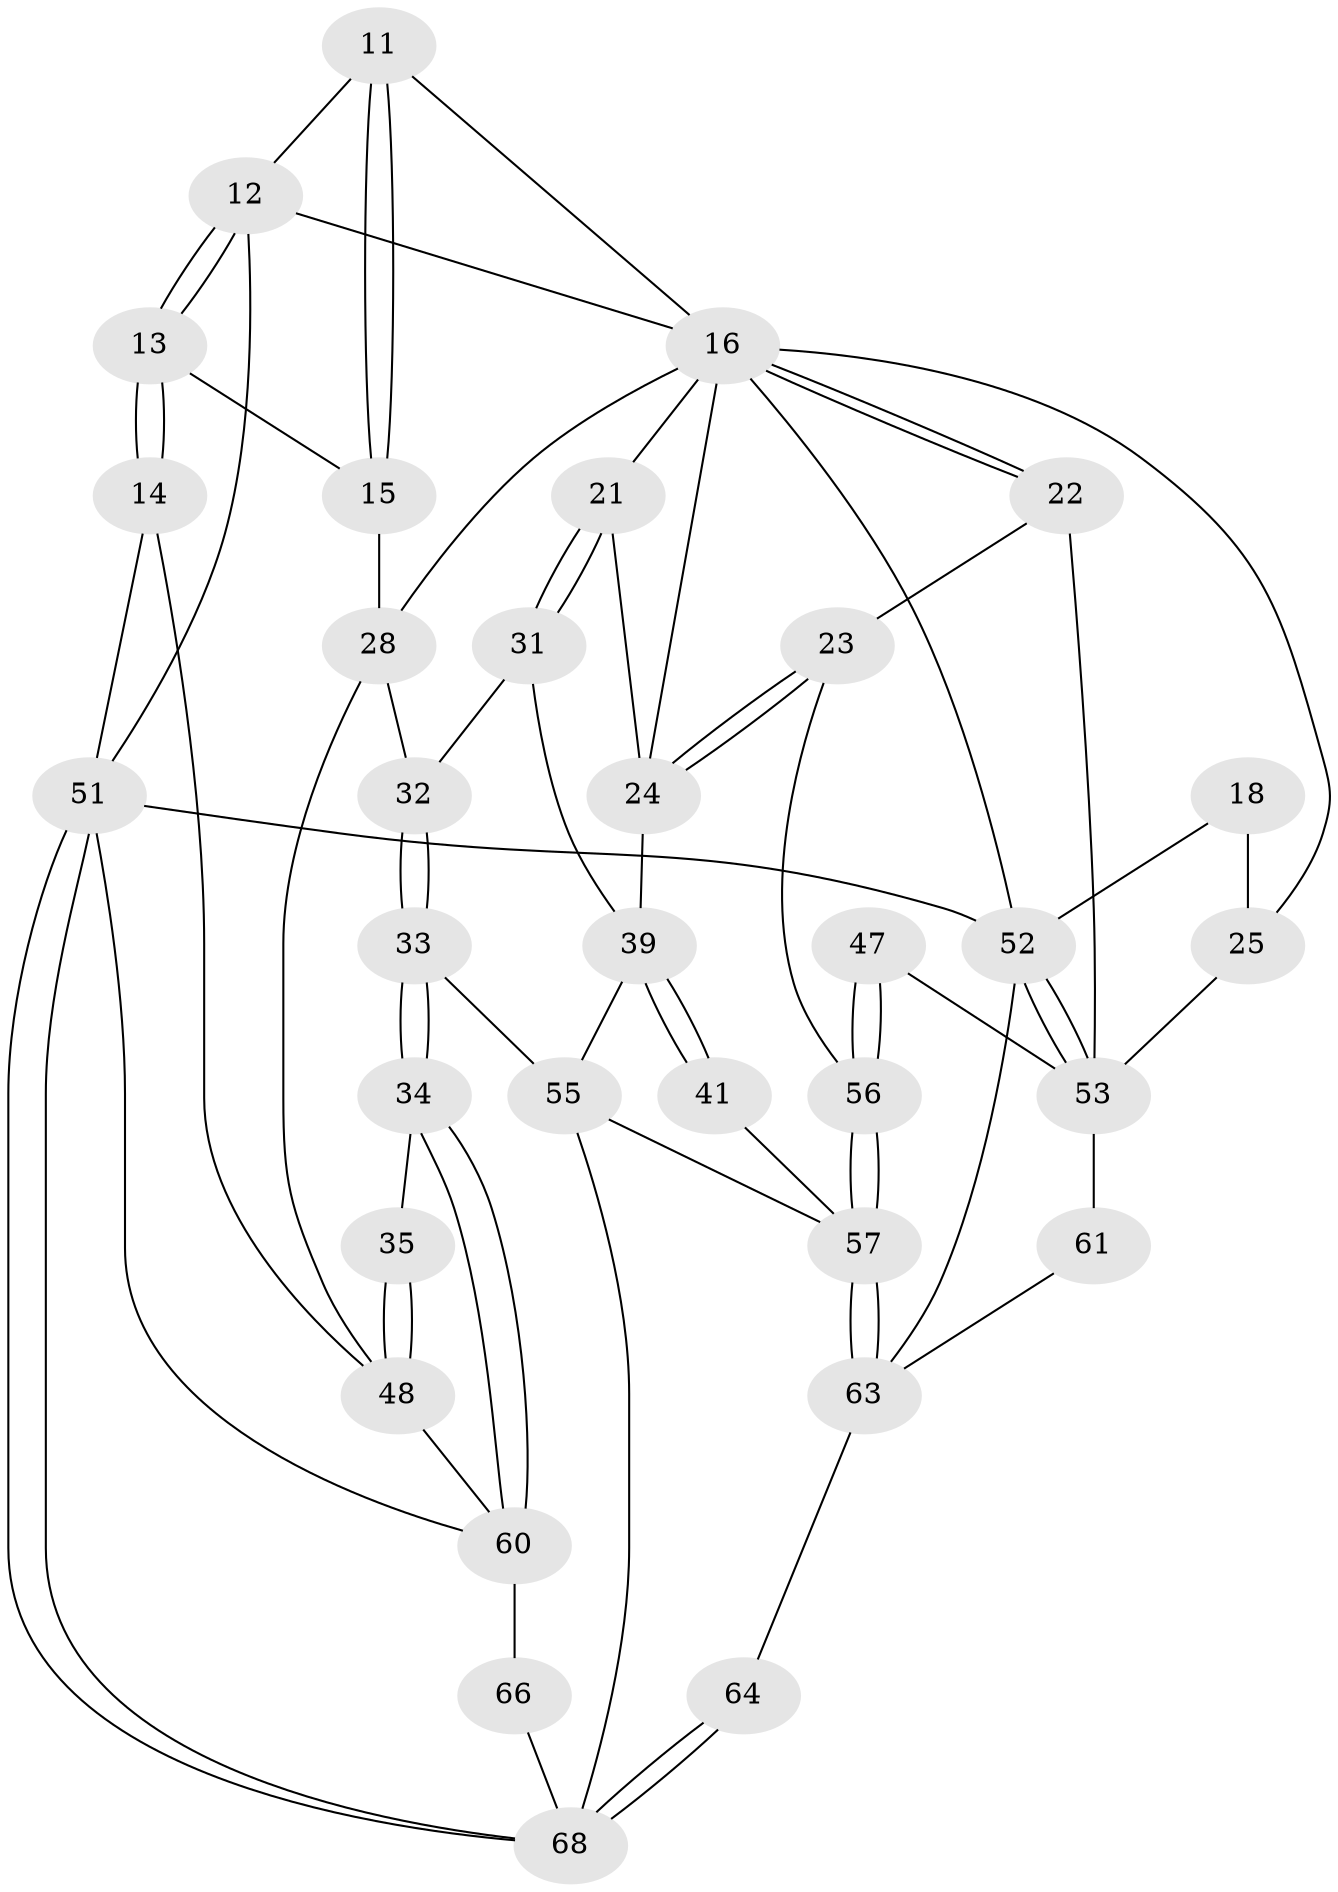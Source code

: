 // original degree distribution, {3: 0.029411764705882353, 6: 0.19117647058823528, 5: 0.5588235294117647, 4: 0.22058823529411764}
// Generated by graph-tools (version 1.1) at 2025/59/03/09/25 04:59:49]
// undirected, 34 vertices, 75 edges
graph export_dot {
graph [start="1"]
  node [color=gray90,style=filled];
  11 [pos="+0.1496797888565058+0.09632240122388236"];
  12 [pos="+0.009194393039792463+0",super="+4"];
  13 [pos="+0.0576668360176688+0.271439334505734"];
  14 [pos="+0+0.2884625280281783"];
  15 [pos="+0.07119036534888012+0.27282117399281147"];
  16 [pos="+0.7794136826933853+0.17240968452556563",super="+6+8+10"];
  18 [pos="+1+0"];
  21 [pos="+0.35927009270737925+0.31193145583102455"];
  22 [pos="+0.7805776700126429+0.39302240083539"];
  23 [pos="+0.7378435580767245+0.4264330441464106"];
  24 [pos="+0.6856070339958624+0.4192444582476046",super="+20"];
  25 [pos="+1+0.32389888408713263",super="+17"];
  28 [pos="+0.1306901065438596+0.3598604689049985",super="+27"];
  31 [pos="+0.3413441733240055+0.34453195880824977"];
  32 [pos="+0.16940081138966062+0.3662279310100287"];
  33 [pos="+0.18156770651397153+0.6019991400641097"];
  34 [pos="+0.044574737279965415+0.6133358346785874"];
  35 [pos="+0.03829008124809765+0.6118674946361328"];
  39 [pos="+0.3141615673807033+0.5628538094583287",super="+38+37+36"];
  41 [pos="+0.5296906411922183+0.5863495133690595"];
  47 [pos="+0.83480142271538+0.6563520168419084"];
  48 [pos="+0+0.6193026689428057",super="+30+29"];
  51 [pos="+0+1",super="+3"];
  52 [pos="+1+1",super="+2"];
  53 [pos="+1+0.7233153647607728",super="+46"];
  55 [pos="+0.32658101266764084+0.7441038796838828",super="+40"];
  56 [pos="+0.6683016354248641+0.7695143843329091",super="+43+42"];
  57 [pos="+0.6306387848690483+0.8934325685297134",super="+54+44"];
  60 [pos="+0.13867812021664325+0.8288701886931604",super="+50"];
  61 [pos="+0.763420694117799+0.9985343940278716"];
  63 [pos="+0.6476972187505499+1",super="+62"];
  64 [pos="+0.6161781741144413+1"];
  66 [pos="+0.17344964478394115+0.9383278836960142",super="+59"];
  68 [pos="+0.23791143242228455+1",super="+67+65"];
  11 -- 12;
  11 -- 15;
  11 -- 15;
  11 -- 16;
  12 -- 13;
  12 -- 13;
  12 -- 51;
  12 -- 16;
  13 -- 14;
  13 -- 14;
  13 -- 15;
  14 -- 51;
  14 -- 48;
  15 -- 28;
  16 -- 22;
  16 -- 22;
  16 -- 25;
  16 -- 52;
  16 -- 24;
  16 -- 28;
  16 -- 21;
  18 -- 25 [weight=2];
  18 -- 52;
  21 -- 31;
  21 -- 31;
  21 -- 24;
  22 -- 23;
  22 -- 53;
  23 -- 24;
  23 -- 24;
  23 -- 56;
  24 -- 39 [weight=2];
  25 -- 53;
  28 -- 32;
  28 -- 48;
  31 -- 32;
  31 -- 39;
  32 -- 33;
  32 -- 33;
  33 -- 34;
  33 -- 34;
  33 -- 55;
  34 -- 35;
  34 -- 60;
  34 -- 60;
  35 -- 48 [weight=2];
  35 -- 48;
  39 -- 41 [weight=2];
  39 -- 41;
  39 -- 55;
  41 -- 57;
  47 -- 56 [weight=2];
  47 -- 56;
  47 -- 53;
  48 -- 60;
  51 -- 68;
  51 -- 68;
  51 -- 52 [weight=2];
  51 -- 60;
  52 -- 53;
  52 -- 53;
  52 -- 63;
  53 -- 61 [weight=2];
  55 -- 68;
  55 -- 57;
  56 -- 57 [weight=2];
  56 -- 57;
  57 -- 63;
  57 -- 63;
  60 -- 66 [weight=2];
  61 -- 63;
  63 -- 64;
  64 -- 68 [weight=2];
  64 -- 68;
  66 -- 68 [weight=2];
}
